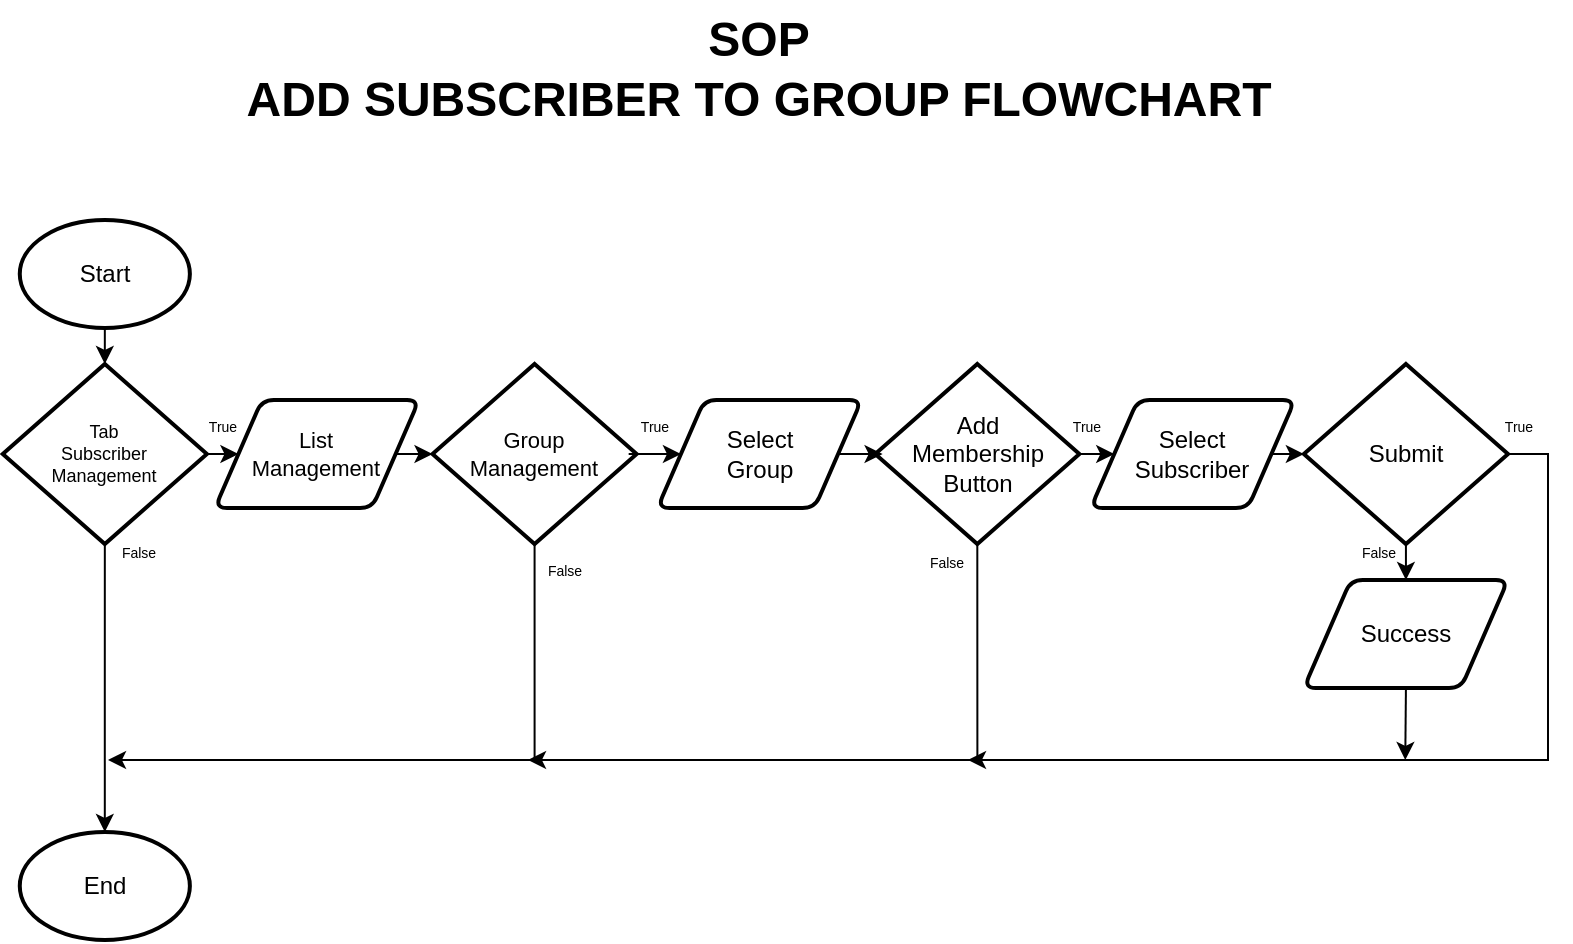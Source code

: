 <mxfile version="24.7.14">
  <diagram name="Page-1" id="2lKq3r8IKETKrXO0HiwW">
    <mxGraphModel dx="786" dy="463" grid="1" gridSize="10" guides="1" tooltips="1" connect="1" arrows="1" fold="1" page="1" pageScale="1" pageWidth="850" pageHeight="1100" math="0" shadow="0">
      <root>
        <mxCell id="0" />
        <mxCell id="1" parent="0" />
        <mxCell id="bqvYe6gFunS6jQ-DhCQ_-1" value="ADD SUBSCRIBER TO GROUP FLOWCHART" style="text;strokeColor=none;fillColor=none;html=1;fontSize=24;fontStyle=1;verticalAlign=middle;align=center;" vertex="1" parent="1">
          <mxGeometry x="375" y="90" width="100" height="40" as="geometry" />
        </mxCell>
        <mxCell id="bqvYe6gFunS6jQ-DhCQ_-2" value="SOP" style="text;strokeColor=none;fillColor=none;html=1;fontSize=24;fontStyle=1;verticalAlign=middle;align=center;" vertex="1" parent="1">
          <mxGeometry x="375" y="60" width="100" height="40" as="geometry" />
        </mxCell>
        <mxCell id="bqvYe6gFunS6jQ-DhCQ_-4" value="Start" style="strokeWidth=2;html=1;shape=mxgraph.flowchart.start_1;whiteSpace=wrap;" vertex="1" parent="1">
          <mxGeometry x="55.885" y="170" width="85.055" height="54" as="geometry" />
        </mxCell>
        <mxCell id="bqvYe6gFunS6jQ-DhCQ_-5" style="edgeStyle=orthogonalEdgeStyle;rounded=0;orthogonalLoop=1;jettySize=auto;html=1;exitX=1;exitY=0.5;exitDx=0;exitDy=0;exitPerimeter=0;entryX=0;entryY=0.5;entryDx=0;entryDy=0;" edge="1" parent="1" source="bqvYe6gFunS6jQ-DhCQ_-6" target="bqvYe6gFunS6jQ-DhCQ_-7">
          <mxGeometry relative="1" as="geometry" />
        </mxCell>
        <mxCell id="bqvYe6gFunS6jQ-DhCQ_-6" value="Tab&lt;div&gt;Subscriber&lt;/div&gt;&lt;div&gt;Management&lt;/div&gt;" style="strokeWidth=2;html=1;shape=mxgraph.flowchart.decision;whiteSpace=wrap;fontSize=9;" vertex="1" parent="1">
          <mxGeometry x="47.38" y="242" width="102.066" height="90" as="geometry" />
        </mxCell>
        <mxCell id="bqvYe6gFunS6jQ-DhCQ_-7" value="List&lt;div style=&quot;font-size: 11px;&quot;&gt;Management&lt;/div&gt;" style="shape=parallelogram;html=1;strokeWidth=2;perimeter=parallelogramPerimeter;whiteSpace=wrap;rounded=1;arcSize=12;size=0.23;fontSize=11;" vertex="1" parent="1">
          <mxGeometry x="153.475" y="260" width="102.066" height="54" as="geometry" />
        </mxCell>
        <mxCell id="bqvYe6gFunS6jQ-DhCQ_-79" style="edgeStyle=orthogonalEdgeStyle;rounded=0;orthogonalLoop=1;jettySize=auto;html=1;exitX=0.5;exitY=1;exitDx=0;exitDy=0;exitPerimeter=0;" edge="1" parent="1" source="bqvYe6gFunS6jQ-DhCQ_-8">
          <mxGeometry relative="1" as="geometry">
            <mxPoint x="100" y="440" as="targetPoint" />
            <Array as="points">
              <mxPoint x="313" y="440" />
            </Array>
          </mxGeometry>
        </mxCell>
        <mxCell id="bqvYe6gFunS6jQ-DhCQ_-8" value="Group&lt;div style=&quot;font-size: 11px;&quot;&gt;Management&lt;/div&gt;" style="strokeWidth=2;html=1;shape=mxgraph.flowchart.decision;whiteSpace=wrap;fontSize=11;" vertex="1" parent="1">
          <mxGeometry x="262.256" y="242" width="102.066" height="90" as="geometry" />
        </mxCell>
        <mxCell id="bqvYe6gFunS6jQ-DhCQ_-13" value="End" style="strokeWidth=2;html=1;shape=mxgraph.flowchart.start_1;whiteSpace=wrap;" vertex="1" parent="1">
          <mxGeometry x="55.885" y="476" width="85.055" height="54" as="geometry" />
        </mxCell>
        <mxCell id="bqvYe6gFunS6jQ-DhCQ_-14" style="edgeStyle=orthogonalEdgeStyle;rounded=0;orthogonalLoop=1;jettySize=auto;html=1;exitX=0.5;exitY=1;exitDx=0;exitDy=0;exitPerimeter=0;entryX=0.5;entryY=0;entryDx=0;entryDy=0;entryPerimeter=0;" edge="1" parent="1" source="bqvYe6gFunS6jQ-DhCQ_-4" target="bqvYe6gFunS6jQ-DhCQ_-6">
          <mxGeometry relative="1" as="geometry" />
        </mxCell>
        <mxCell id="bqvYe6gFunS6jQ-DhCQ_-15" style="edgeStyle=orthogonalEdgeStyle;rounded=0;orthogonalLoop=1;jettySize=auto;html=1;exitX=0.5;exitY=1;exitDx=0;exitDy=0;exitPerimeter=0;entryX=0.5;entryY=0;entryDx=0;entryDy=0;entryPerimeter=0;" edge="1" parent="1" source="bqvYe6gFunS6jQ-DhCQ_-6" target="bqvYe6gFunS6jQ-DhCQ_-13">
          <mxGeometry relative="1" as="geometry" />
        </mxCell>
        <mxCell id="bqvYe6gFunS6jQ-DhCQ_-16" style="edgeStyle=orthogonalEdgeStyle;rounded=0;orthogonalLoop=1;jettySize=auto;html=1;exitX=1;exitY=0.5;exitDx=0;exitDy=0;entryX=0;entryY=0.5;entryDx=0;entryDy=0;entryPerimeter=0;" edge="1" parent="1" source="bqvYe6gFunS6jQ-DhCQ_-7" target="bqvYe6gFunS6jQ-DhCQ_-8">
          <mxGeometry relative="1" as="geometry" />
        </mxCell>
        <mxCell id="bqvYe6gFunS6jQ-DhCQ_-19" value="False" style="text;html=1;align=center;verticalAlign=middle;whiteSpace=wrap;rounded=0;fontSize=7;" vertex="1" parent="1">
          <mxGeometry x="303.216" y="332" width="51.033" height="27" as="geometry" />
        </mxCell>
        <mxCell id="bqvYe6gFunS6jQ-DhCQ_-20" value="True" style="text;html=1;align=center;verticalAlign=middle;whiteSpace=wrap;rounded=0;fontSize=7;" vertex="1" parent="1">
          <mxGeometry x="347.578" y="260" width="51.033" height="27" as="geometry" />
        </mxCell>
        <mxCell id="bqvYe6gFunS6jQ-DhCQ_-21" value="True" style="text;html=1;align=center;verticalAlign=middle;whiteSpace=wrap;rounded=0;fontSize=7;" vertex="1" parent="1">
          <mxGeometry x="132.435" y="260" width="51.033" height="27" as="geometry" />
        </mxCell>
        <mxCell id="bqvYe6gFunS6jQ-DhCQ_-22" value="False" style="text;html=1;align=center;verticalAlign=middle;whiteSpace=wrap;rounded=0;fontSize=7;" vertex="1" parent="1">
          <mxGeometry x="89.907" y="323" width="51.033" height="27" as="geometry" />
        </mxCell>
        <mxCell id="bqvYe6gFunS6jQ-DhCQ_-65" value="Select&lt;div&gt;Group&lt;/div&gt;" style="shape=parallelogram;html=1;strokeWidth=2;perimeter=parallelogramPerimeter;whiteSpace=wrap;rounded=1;arcSize=12;size=0.23;" vertex="1" parent="1">
          <mxGeometry x="374.725" y="260" width="102.066" height="54" as="geometry" />
        </mxCell>
        <mxCell id="bqvYe6gFunS6jQ-DhCQ_-68" style="edgeStyle=orthogonalEdgeStyle;rounded=0;orthogonalLoop=1;jettySize=auto;html=1;exitX=0.25;exitY=1;exitDx=0;exitDy=0;entryX=0;entryY=0.5;entryDx=0;entryDy=0;" edge="1" parent="1" source="bqvYe6gFunS6jQ-DhCQ_-20" target="bqvYe6gFunS6jQ-DhCQ_-65">
          <mxGeometry relative="1" as="geometry" />
        </mxCell>
        <mxCell id="bqvYe6gFunS6jQ-DhCQ_-73" style="edgeStyle=orthogonalEdgeStyle;rounded=0;orthogonalLoop=1;jettySize=auto;html=1;exitX=1;exitY=0.5;exitDx=0;exitDy=0;exitPerimeter=0;entryX=0;entryY=0.5;entryDx=0;entryDy=0;" edge="1" parent="1" source="bqvYe6gFunS6jQ-DhCQ_-69" target="bqvYe6gFunS6jQ-DhCQ_-70">
          <mxGeometry relative="1" as="geometry" />
        </mxCell>
        <mxCell id="bqvYe6gFunS6jQ-DhCQ_-80" style="edgeStyle=orthogonalEdgeStyle;rounded=0;orthogonalLoop=1;jettySize=auto;html=1;exitX=0.5;exitY=1;exitDx=0;exitDy=0;exitPerimeter=0;" edge="1" parent="1" source="bqvYe6gFunS6jQ-DhCQ_-69">
          <mxGeometry relative="1" as="geometry">
            <mxPoint x="310" y="440" as="targetPoint" />
            <Array as="points">
              <mxPoint x="535" y="440" />
            </Array>
          </mxGeometry>
        </mxCell>
        <mxCell id="bqvYe6gFunS6jQ-DhCQ_-69" value="Add&lt;div&gt;Membership&lt;/div&gt;&lt;div&gt;Button&lt;/div&gt;" style="strokeWidth=2;html=1;shape=mxgraph.flowchart.decision;whiteSpace=wrap;" vertex="1" parent="1">
          <mxGeometry x="483.622" y="242" width="102.066" height="90" as="geometry" />
        </mxCell>
        <mxCell id="bqvYe6gFunS6jQ-DhCQ_-70" value="Select&lt;div&gt;Subscriber&lt;/div&gt;" style="shape=parallelogram;html=1;strokeWidth=2;perimeter=parallelogramPerimeter;whiteSpace=wrap;rounded=1;arcSize=12;size=0.23;" vertex="1" parent="1">
          <mxGeometry x="591.392" y="260" width="102.066" height="54" as="geometry" />
        </mxCell>
        <mxCell id="bqvYe6gFunS6jQ-DhCQ_-81" style="edgeStyle=orthogonalEdgeStyle;rounded=0;orthogonalLoop=1;jettySize=auto;html=1;exitX=0.5;exitY=1;exitDx=0;exitDy=0;exitPerimeter=0;entryX=0.5;entryY=0;entryDx=0;entryDy=0;" edge="1" parent="1" source="bqvYe6gFunS6jQ-DhCQ_-71" target="bqvYe6gFunS6jQ-DhCQ_-78">
          <mxGeometry relative="1" as="geometry" />
        </mxCell>
        <mxCell id="bqvYe6gFunS6jQ-DhCQ_-82" style="edgeStyle=orthogonalEdgeStyle;rounded=0;orthogonalLoop=1;jettySize=auto;html=1;exitX=1;exitY=0.5;exitDx=0;exitDy=0;exitPerimeter=0;" edge="1" parent="1" source="bqvYe6gFunS6jQ-DhCQ_-71">
          <mxGeometry relative="1" as="geometry">
            <mxPoint x="530" y="440" as="targetPoint" />
            <Array as="points">
              <mxPoint x="820" y="287" />
              <mxPoint x="820" y="440" />
              <mxPoint x="540" y="440" />
            </Array>
          </mxGeometry>
        </mxCell>
        <mxCell id="bqvYe6gFunS6jQ-DhCQ_-71" value="Submit" style="strokeWidth=2;html=1;shape=mxgraph.flowchart.decision;whiteSpace=wrap;" vertex="1" parent="1">
          <mxGeometry x="697.934" y="242" width="102.066" height="90" as="geometry" />
        </mxCell>
        <mxCell id="bqvYe6gFunS6jQ-DhCQ_-72" style="edgeStyle=orthogonalEdgeStyle;rounded=0;orthogonalLoop=1;jettySize=auto;html=1;exitX=1;exitY=0.5;exitDx=0;exitDy=0;entryX=0.036;entryY=0.499;entryDx=0;entryDy=0;entryPerimeter=0;" edge="1" parent="1" source="bqvYe6gFunS6jQ-DhCQ_-65" target="bqvYe6gFunS6jQ-DhCQ_-69">
          <mxGeometry relative="1" as="geometry" />
        </mxCell>
        <mxCell id="bqvYe6gFunS6jQ-DhCQ_-76" style="edgeStyle=orthogonalEdgeStyle;rounded=0;orthogonalLoop=1;jettySize=auto;html=1;exitX=1;exitY=0.5;exitDx=0;exitDy=0;entryX=0;entryY=0.5;entryDx=0;entryDy=0;entryPerimeter=0;" edge="1" parent="1" source="bqvYe6gFunS6jQ-DhCQ_-70" target="bqvYe6gFunS6jQ-DhCQ_-71">
          <mxGeometry relative="1" as="geometry" />
        </mxCell>
        <mxCell id="bqvYe6gFunS6jQ-DhCQ_-83" style="edgeStyle=orthogonalEdgeStyle;rounded=0;orthogonalLoop=1;jettySize=auto;html=1;exitX=0.5;exitY=1;exitDx=0;exitDy=0;" edge="1" parent="1" source="bqvYe6gFunS6jQ-DhCQ_-78">
          <mxGeometry relative="1" as="geometry">
            <mxPoint x="748.636" y="440" as="targetPoint" />
          </mxGeometry>
        </mxCell>
        <mxCell id="bqvYe6gFunS6jQ-DhCQ_-78" value="Success" style="shape=parallelogram;html=1;strokeWidth=2;perimeter=parallelogramPerimeter;whiteSpace=wrap;rounded=1;arcSize=12;size=0.23;" vertex="1" parent="1">
          <mxGeometry x="697.932" y="350" width="102.066" height="54" as="geometry" />
        </mxCell>
        <mxCell id="bqvYe6gFunS6jQ-DhCQ_-84" value="True" style="text;html=1;align=center;verticalAlign=middle;whiteSpace=wrap;rounded=0;fontSize=7;" vertex="1" parent="1">
          <mxGeometry x="563.998" y="260" width="51.033" height="27" as="geometry" />
        </mxCell>
        <mxCell id="bqvYe6gFunS6jQ-DhCQ_-85" value="False" style="text;html=1;align=center;verticalAlign=middle;whiteSpace=wrap;rounded=0;fontSize=7;" vertex="1" parent="1">
          <mxGeometry x="493.996" y="328" width="51.033" height="27" as="geometry" />
        </mxCell>
        <mxCell id="bqvYe6gFunS6jQ-DhCQ_-87" value="True" style="text;html=1;align=center;verticalAlign=middle;whiteSpace=wrap;rounded=0;fontSize=7;" vertex="1" parent="1">
          <mxGeometry x="779.998" y="260" width="51.033" height="27" as="geometry" />
        </mxCell>
        <mxCell id="bqvYe6gFunS6jQ-DhCQ_-88" value="False" style="text;html=1;align=center;verticalAlign=middle;whiteSpace=wrap;rounded=0;fontSize=7;" vertex="1" parent="1">
          <mxGeometry x="709.996" y="323" width="51.033" height="27" as="geometry" />
        </mxCell>
      </root>
    </mxGraphModel>
  </diagram>
</mxfile>
